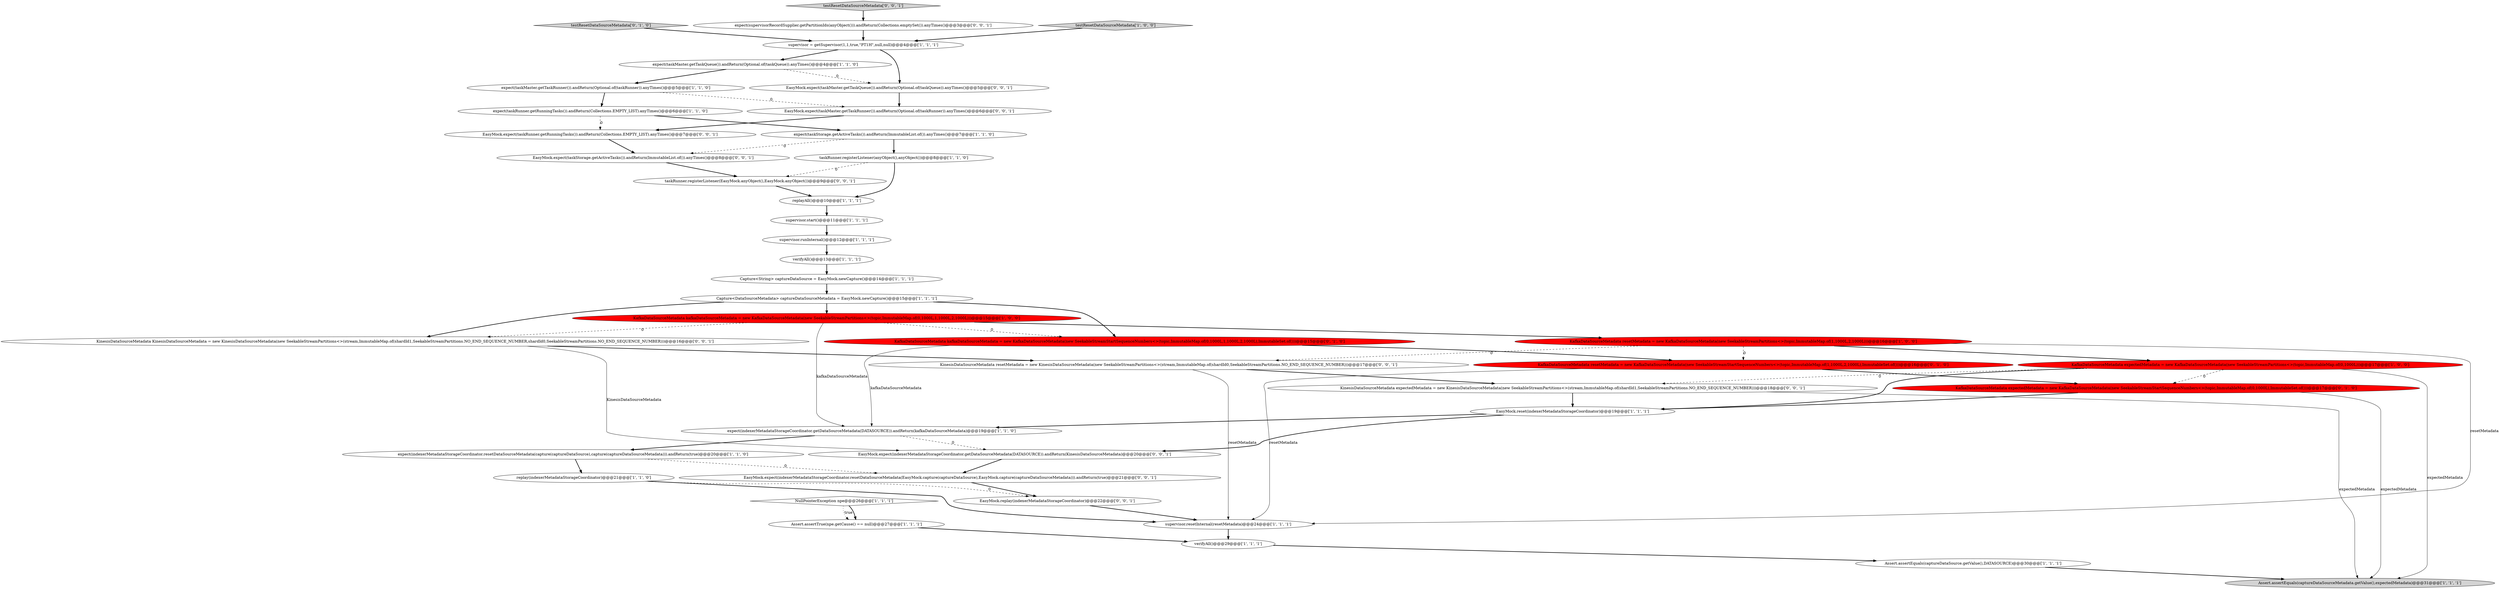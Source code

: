 digraph {
27 [style = filled, label = "testResetDataSourceMetadata['0', '1', '0']", fillcolor = lightgray, shape = diamond image = "AAA0AAABBB2BBB"];
19 [style = filled, label = "verifyAll()@@@29@@@['1', '1', '1']", fillcolor = white, shape = ellipse image = "AAA0AAABBB1BBB"];
41 [style = filled, label = "expect(supervisorRecordSupplier.getPartitionIds(anyObject())).andReturn(Collections.emptySet()).anyTimes()@@@3@@@['0', '0', '1']", fillcolor = white, shape = ellipse image = "AAA0AAABBB3BBB"];
25 [style = filled, label = "verifyAll()@@@13@@@['1', '1', '1']", fillcolor = white, shape = ellipse image = "AAA0AAABBB1BBB"];
35 [style = filled, label = "KinesisDataSourceMetadata KinesisDataSourceMetadata = new KinesisDataSourceMetadata(new SeekableStreamPartitions<>(stream,ImmutableMap.of(shardId1,SeekableStreamPartitions.NO_END_SEQUENCE_NUMBER,shardId0,SeekableStreamPartitions.NO_END_SEQUENCE_NUMBER)))@@@16@@@['0', '0', '1']", fillcolor = white, shape = ellipse image = "AAA0AAABBB3BBB"];
39 [style = filled, label = "EasyMock.expect(indexerMetadataStorageCoordinator.getDataSourceMetadata(DATASOURCE)).andReturn(KinesisDataSourceMetadata)@@@20@@@['0', '0', '1']", fillcolor = white, shape = ellipse image = "AAA0AAABBB3BBB"];
42 [style = filled, label = "EasyMock.expect(taskMaster.getTaskRunner()).andReturn(Optional.of(taskRunner)).anyTimes()@@@6@@@['0', '0', '1']", fillcolor = white, shape = ellipse image = "AAA0AAABBB3BBB"];
34 [style = filled, label = "testResetDataSourceMetadata['0', '0', '1']", fillcolor = lightgray, shape = diamond image = "AAA0AAABBB3BBB"];
40 [style = filled, label = "KinesisDataSourceMetadata expectedMetadata = new KinesisDataSourceMetadata(new SeekableStreamPartitions<>(stream,ImmutableMap.of(shardId1,SeekableStreamPartitions.NO_END_SEQUENCE_NUMBER)))@@@18@@@['0', '0', '1']", fillcolor = white, shape = ellipse image = "AAA0AAABBB3BBB"];
12 [style = filled, label = "expect(taskMaster.getTaskQueue()).andReturn(Optional.of(taskQueue)).anyTimes()@@@4@@@['1', '1', '0']", fillcolor = white, shape = ellipse image = "AAA0AAABBB1BBB"];
0 [style = filled, label = "NullPointerException npe@@@26@@@['1', '1', '1']", fillcolor = white, shape = diamond image = "AAA0AAABBB1BBB"];
9 [style = filled, label = "taskRunner.registerListener(anyObject(),anyObject())@@@8@@@['1', '1', '0']", fillcolor = white, shape = ellipse image = "AAA0AAABBB1BBB"];
24 [style = filled, label = "expect(taskRunner.getRunningTasks()).andReturn(Collections.EMPTY_LIST).anyTimes()@@@6@@@['1', '1', '0']", fillcolor = white, shape = ellipse image = "AAA0AAABBB1BBB"];
2 [style = filled, label = "expect(taskMaster.getTaskRunner()).andReturn(Optional.of(taskRunner)).anyTimes()@@@5@@@['1', '1', '0']", fillcolor = white, shape = ellipse image = "AAA0AAABBB1BBB"];
33 [style = filled, label = "EasyMock.expect(taskRunner.getRunningTasks()).andReturn(Collections.EMPTY_LIST).anyTimes()@@@7@@@['0', '0', '1']", fillcolor = white, shape = ellipse image = "AAA0AAABBB3BBB"];
20 [style = filled, label = "KafkaDataSourceMetadata expectedMetadata = new KafkaDataSourceMetadata(new SeekableStreamPartitions<>(topic,ImmutableMap.of(0,1000L)))@@@17@@@['1', '0', '0']", fillcolor = red, shape = ellipse image = "AAA1AAABBB1BBB"];
30 [style = filled, label = "KinesisDataSourceMetadata resetMetadata = new KinesisDataSourceMetadata(new SeekableStreamPartitions<>(stream,ImmutableMap.of(shardId0,SeekableStreamPartitions.NO_END_SEQUENCE_NUMBER)))@@@17@@@['0', '0', '1']", fillcolor = white, shape = ellipse image = "AAA0AAABBB3BBB"];
38 [style = filled, label = "taskRunner.registerListener(EasyMock.anyObject(),EasyMock.anyObject())@@@9@@@['0', '0', '1']", fillcolor = white, shape = ellipse image = "AAA0AAABBB3BBB"];
26 [style = filled, label = "KafkaDataSourceMetadata resetMetadata = new KafkaDataSourceMetadata(new SeekableStreamStartSequenceNumbers<>(topic,ImmutableMap.of(1,1000L,2,1000L),ImmutableSet.of()))@@@16@@@['0', '1', '0']", fillcolor = red, shape = ellipse image = "AAA1AAABBB2BBB"];
4 [style = filled, label = "Capture<String> captureDataSource = EasyMock.newCapture()@@@14@@@['1', '1', '1']", fillcolor = white, shape = ellipse image = "AAA0AAABBB1BBB"];
28 [style = filled, label = "KafkaDataSourceMetadata expectedMetadata = new KafkaDataSourceMetadata(new SeekableStreamStartSequenceNumbers<>(topic,ImmutableMap.of(0,1000L),ImmutableSet.of()))@@@17@@@['0', '1', '0']", fillcolor = red, shape = ellipse image = "AAA1AAABBB2BBB"];
37 [style = filled, label = "EasyMock.replay(indexerMetadataStorageCoordinator)@@@22@@@['0', '0', '1']", fillcolor = white, shape = ellipse image = "AAA0AAABBB3BBB"];
10 [style = filled, label = "Assert.assertTrue(npe.getCause() == null)@@@27@@@['1', '1', '1']", fillcolor = white, shape = ellipse image = "AAA0AAABBB1BBB"];
6 [style = filled, label = "supervisor.runInternal()@@@12@@@['1', '1', '1']", fillcolor = white, shape = ellipse image = "AAA0AAABBB1BBB"];
11 [style = filled, label = "replayAll()@@@10@@@['1', '1', '1']", fillcolor = white, shape = ellipse image = "AAA0AAABBB1BBB"];
13 [style = filled, label = "supervisor.start()@@@11@@@['1', '1', '1']", fillcolor = white, shape = ellipse image = "AAA0AAABBB1BBB"];
22 [style = filled, label = "replay(indexerMetadataStorageCoordinator)@@@21@@@['1', '1', '0']", fillcolor = white, shape = ellipse image = "AAA0AAABBB1BBB"];
5 [style = filled, label = "expect(indexerMetadataStorageCoordinator.getDataSourceMetadata(DATASOURCE)).andReturn(kafkaDataSourceMetadata)@@@19@@@['1', '1', '0']", fillcolor = white, shape = ellipse image = "AAA0AAABBB1BBB"];
32 [style = filled, label = "EasyMock.expect(taskMaster.getTaskQueue()).andReturn(Optional.of(taskQueue)).anyTimes()@@@5@@@['0', '0', '1']", fillcolor = white, shape = ellipse image = "AAA0AAABBB3BBB"];
17 [style = filled, label = "testResetDataSourceMetadata['1', '0', '0']", fillcolor = lightgray, shape = diamond image = "AAA0AAABBB1BBB"];
1 [style = filled, label = "supervisor.resetInternal(resetMetadata)@@@24@@@['1', '1', '1']", fillcolor = white, shape = ellipse image = "AAA0AAABBB1BBB"];
18 [style = filled, label = "supervisor = getSupervisor(1,1,true,\"PT1H\",null,null)@@@4@@@['1', '1', '1']", fillcolor = white, shape = ellipse image = "AAA0AAABBB1BBB"];
21 [style = filled, label = "expect(taskStorage.getActiveTasks()).andReturn(ImmutableList.of()).anyTimes()@@@7@@@['1', '1', '0']", fillcolor = white, shape = ellipse image = "AAA0AAABBB1BBB"];
7 [style = filled, label = "KafkaDataSourceMetadata resetMetadata = new KafkaDataSourceMetadata(new SeekableStreamPartitions<>(topic,ImmutableMap.of(1,1000L,2,1000L)))@@@16@@@['1', '0', '0']", fillcolor = red, shape = ellipse image = "AAA1AAABBB1BBB"];
8 [style = filled, label = "EasyMock.reset(indexerMetadataStorageCoordinator)@@@19@@@['1', '1', '1']", fillcolor = white, shape = ellipse image = "AAA0AAABBB1BBB"];
15 [style = filled, label = "KafkaDataSourceMetadata kafkaDataSourceMetadata = new KafkaDataSourceMetadata(new SeekableStreamPartitions<>(topic,ImmutableMap.of(0,1000L,1,1000L,2,1000L)))@@@15@@@['1', '0', '0']", fillcolor = red, shape = ellipse image = "AAA1AAABBB1BBB"];
23 [style = filled, label = "expect(indexerMetadataStorageCoordinator.resetDataSourceMetadata(capture(captureDataSource),capture(captureDataSourceMetadata))).andReturn(true)@@@20@@@['1', '1', '0']", fillcolor = white, shape = ellipse image = "AAA0AAABBB1BBB"];
31 [style = filled, label = "EasyMock.expect(taskStorage.getActiveTasks()).andReturn(ImmutableList.of()).anyTimes()@@@8@@@['0', '0', '1']", fillcolor = white, shape = ellipse image = "AAA0AAABBB3BBB"];
29 [style = filled, label = "KafkaDataSourceMetadata kafkaDataSourceMetadata = new KafkaDataSourceMetadata(new SeekableStreamStartSequenceNumbers<>(topic,ImmutableMap.of(0,1000L,1,1000L,2,1000L),ImmutableSet.of()))@@@15@@@['0', '1', '0']", fillcolor = red, shape = ellipse image = "AAA1AAABBB2BBB"];
3 [style = filled, label = "Capture<DataSourceMetadata> captureDataSourceMetadata = EasyMock.newCapture()@@@15@@@['1', '1', '1']", fillcolor = white, shape = ellipse image = "AAA0AAABBB1BBB"];
14 [style = filled, label = "Assert.assertEquals(captureDataSourceMetadata.getValue(),expectedMetadata)@@@31@@@['1', '1', '1']", fillcolor = lightgray, shape = ellipse image = "AAA0AAABBB1BBB"];
16 [style = filled, label = "Assert.assertEquals(captureDataSource.getValue(),DATASOURCE)@@@30@@@['1', '1', '1']", fillcolor = white, shape = ellipse image = "AAA0AAABBB1BBB"];
36 [style = filled, label = "EasyMock.expect(indexerMetadataStorageCoordinator.resetDataSourceMetadata(EasyMock.capture(captureDataSource),EasyMock.capture(captureDataSourceMetadata))).andReturn(true)@@@21@@@['0', '0', '1']", fillcolor = white, shape = ellipse image = "AAA0AAABBB3BBB"];
7->1 [style = solid, label="resetMetadata"];
2->42 [style = dashed, label="0"];
30->1 [style = solid, label="resetMetadata"];
4->3 [style = bold, label=""];
27->18 [style = bold, label=""];
9->11 [style = bold, label=""];
15->7 [style = bold, label=""];
5->23 [style = bold, label=""];
0->10 [style = dotted, label="true"];
20->40 [style = dashed, label="0"];
24->33 [style = dashed, label="0"];
38->11 [style = bold, label=""];
10->19 [style = bold, label=""];
37->1 [style = bold, label=""];
12->32 [style = dashed, label="0"];
20->28 [style = dashed, label="0"];
18->12 [style = bold, label=""];
25->4 [style = bold, label=""];
42->33 [style = bold, label=""];
28->14 [style = solid, label="expectedMetadata"];
3->15 [style = bold, label=""];
31->38 [style = bold, label=""];
34->41 [style = bold, label=""];
7->20 [style = bold, label=""];
15->5 [style = solid, label="kafkaDataSourceMetadata"];
20->14 [style = solid, label="expectedMetadata"];
15->29 [style = dashed, label="0"];
5->39 [style = dashed, label="0"];
19->16 [style = bold, label=""];
29->26 [style = bold, label=""];
3->35 [style = bold, label=""];
35->39 [style = solid, label="KinesisDataSourceMetadata"];
21->31 [style = dashed, label="0"];
15->35 [style = dashed, label="0"];
23->36 [style = dashed, label="0"];
12->2 [style = bold, label=""];
0->10 [style = bold, label=""];
20->8 [style = bold, label=""];
21->9 [style = bold, label=""];
23->22 [style = bold, label=""];
40->8 [style = bold, label=""];
29->5 [style = solid, label="kafkaDataSourceMetadata"];
22->37 [style = dashed, label="0"];
8->5 [style = bold, label=""];
24->21 [style = bold, label=""];
28->8 [style = bold, label=""];
11->13 [style = bold, label=""];
7->30 [style = dashed, label="0"];
18->32 [style = bold, label=""];
33->31 [style = bold, label=""];
16->14 [style = bold, label=""];
30->40 [style = bold, label=""];
26->1 [style = solid, label="resetMetadata"];
36->37 [style = bold, label=""];
22->1 [style = bold, label=""];
26->28 [style = bold, label=""];
2->24 [style = bold, label=""];
13->6 [style = bold, label=""];
1->19 [style = bold, label=""];
8->39 [style = bold, label=""];
40->14 [style = solid, label="expectedMetadata"];
32->42 [style = bold, label=""];
35->30 [style = bold, label=""];
39->36 [style = bold, label=""];
41->18 [style = bold, label=""];
7->26 [style = dashed, label="0"];
3->29 [style = bold, label=""];
9->38 [style = dashed, label="0"];
17->18 [style = bold, label=""];
6->25 [style = bold, label=""];
}

